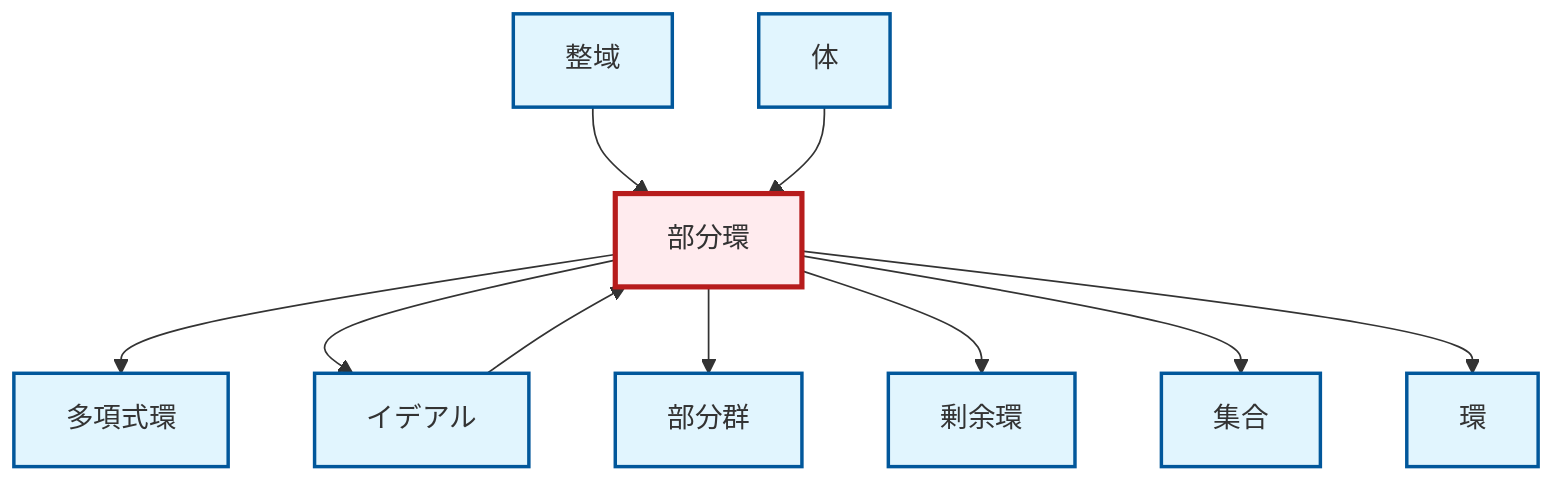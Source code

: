 graph TD
    classDef definition fill:#e1f5fe,stroke:#01579b,stroke-width:2px
    classDef theorem fill:#f3e5f5,stroke:#4a148c,stroke-width:2px
    classDef axiom fill:#fff3e0,stroke:#e65100,stroke-width:2px
    classDef example fill:#e8f5e9,stroke:#1b5e20,stroke-width:2px
    classDef current fill:#ffebee,stroke:#b71c1c,stroke-width:3px
    def-integral-domain["整域"]:::definition
    def-quotient-ring["剰余環"]:::definition
    def-subring["部分環"]:::definition
    def-field["体"]:::definition
    def-ideal["イデアル"]:::definition
    def-subgroup["部分群"]:::definition
    def-set["集合"]:::definition
    def-ring["環"]:::definition
    def-polynomial-ring["多項式環"]:::definition
    def-integral-domain --> def-subring
    def-ideal --> def-subring
    def-subring --> def-polynomial-ring
    def-field --> def-subring
    def-subring --> def-ideal
    def-subring --> def-subgroup
    def-subring --> def-quotient-ring
    def-subring --> def-set
    def-subring --> def-ring
    class def-subring current